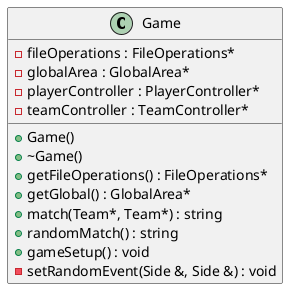@startuml





/' Objects '/

class Game {
	+Game()
	+~Game()
	-fileOperations : FileOperations*
	+getFileOperations() : FileOperations*
	+getGlobal() : GlobalArea*
	-globalArea : GlobalArea*
	-playerController : PlayerController*
	-teamController : TeamController*
	+match(Team*, Team*) : string
	+randomMatch() : string
	+gameSetup() : void
	-setRandomEvent(Side &, Side &) : void
}





/' Inheritance relationships '/




/' Aggregation relationships '/





/' Nested objects '/



@enduml
